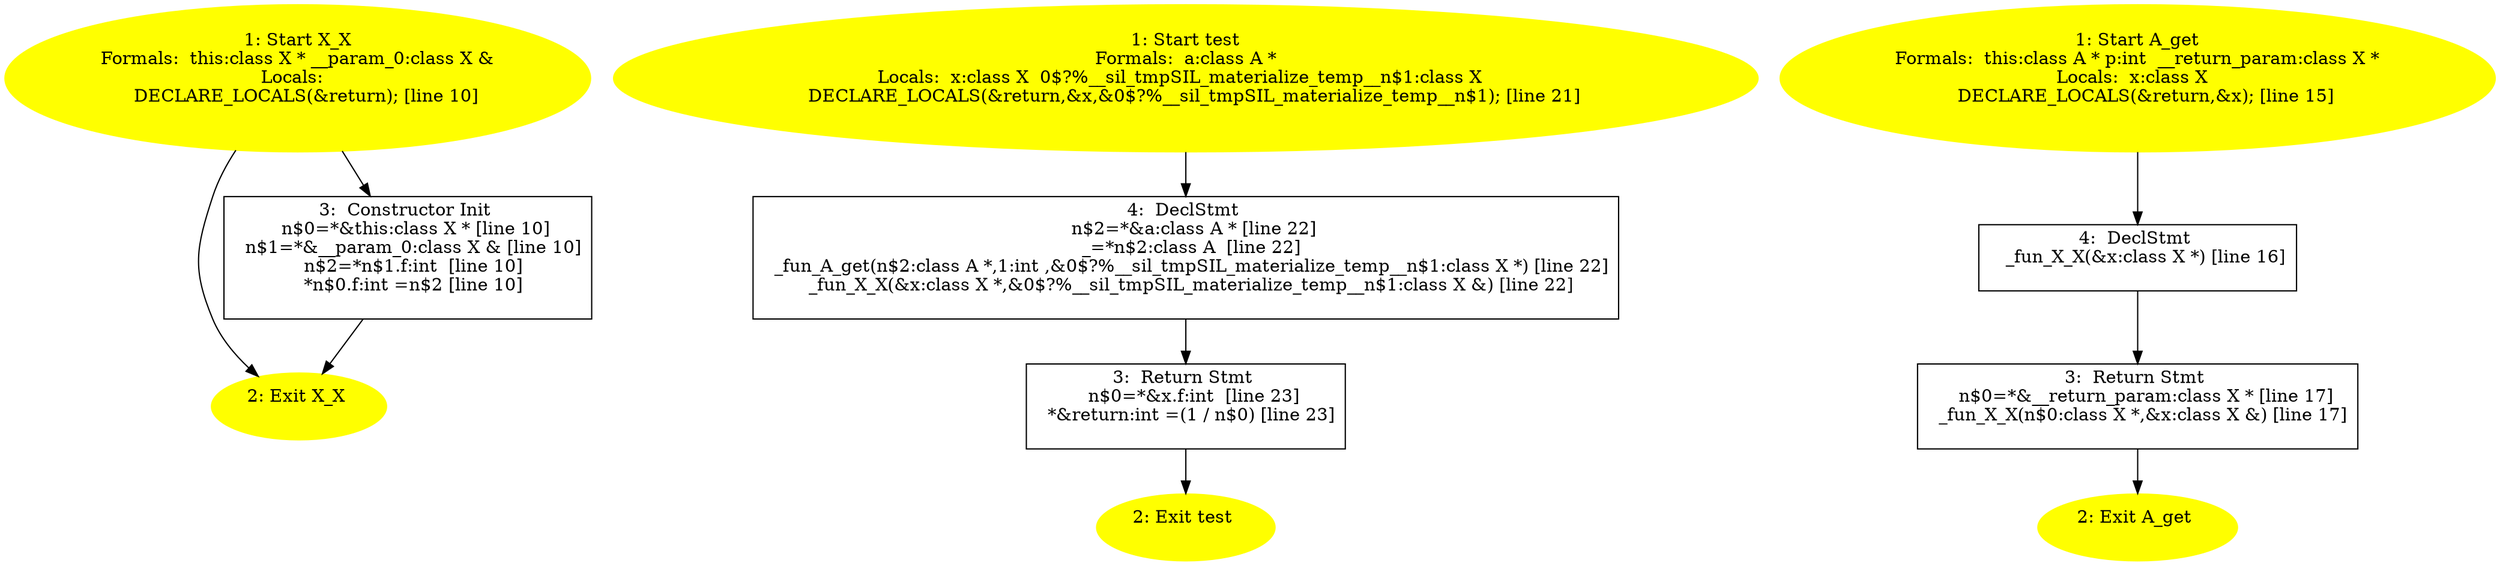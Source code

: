 /* @generated */
digraph iCFG {
"X_X2" [label="2: Exit X_X \n  " color=yellow style=filled]
	

"X_X1" [label="1: Start X_X\nFormals:  this:class X *\nLocals:  \n   DECLARE_LOCALS(&return); [line 10]\n " color=yellow style=filled]
	

	 "X_X1" -> "X_X2" ;
"test4" [label="4:  DeclStmt \n   n$2=*&a:class A * [line 22]\n  _=*n$2:class A  [line 22]\n  _fun_A_get(n$2:class A *,1:int ,&0$?%__sil_tmpSIL_materialize_temp__n$1:class X *) [line 22]\n  _fun_X_X(&x:class X *,&0$?%__sil_tmpSIL_materialize_temp__n$1:class X &) [line 22]\n " shape="box"]
	

	 "test4" -> "test3" ;
"test3" [label="3:  Return Stmt \n   n$0=*&x.f:int  [line 23]\n  *&return:int =(1 / n$0) [line 23]\n " shape="box"]
	

	 "test3" -> "test2" ;
"test2" [label="2: Exit test \n  " color=yellow style=filled]
	

"test1" [label="1: Start test\nFormals:  a:class A *\nLocals:  x:class X  0$?%__sil_tmpSIL_materialize_temp__n$1:class X  \n   DECLARE_LOCALS(&return,&x,&0$?%__sil_tmpSIL_materialize_temp__n$1); [line 21]\n " color=yellow style=filled]
	

	 "test1" -> "test4" ;
"A_get4" [label="4:  DeclStmt \n   _fun_X_X(&x:class X *) [line 16]\n " shape="box"]
	

	 "A_get4" -> "A_get3" ;
"A_get3" [label="3:  Return Stmt \n   n$0=*&__return_param:class X * [line 17]\n  _fun_X_X(n$0:class X *,&x:class X &) [line 17]\n " shape="box"]
	

	 "A_get3" -> "A_get2" ;
"A_get2" [label="2: Exit A_get \n  " color=yellow style=filled]
	

"A_get1" [label="1: Start A_get\nFormals:  this:class A * p:int  __return_param:class X *\nLocals:  x:class X  \n   DECLARE_LOCALS(&return,&x); [line 15]\n " color=yellow style=filled]
	

	 "A_get1" -> "A_get4" ;
"X_X3" [label="3:  Constructor Init \n   n$0=*&this:class X * [line 10]\n  n$1=*&__param_0:class X & [line 10]\n  n$2=*n$1.f:int  [line 10]\n  *n$0.f:int =n$2 [line 10]\n " shape="box"]
	

	 "X_X3" -> "X_X2" ;
"X_X2" [label="2: Exit X_X \n  " color=yellow style=filled]
	

"X_X1" [label="1: Start X_X\nFormals:  this:class X * __param_0:class X &\nLocals:  \n   DECLARE_LOCALS(&return); [line 10]\n " color=yellow style=filled]
	

	 "X_X1" -> "X_X3" ;
}

